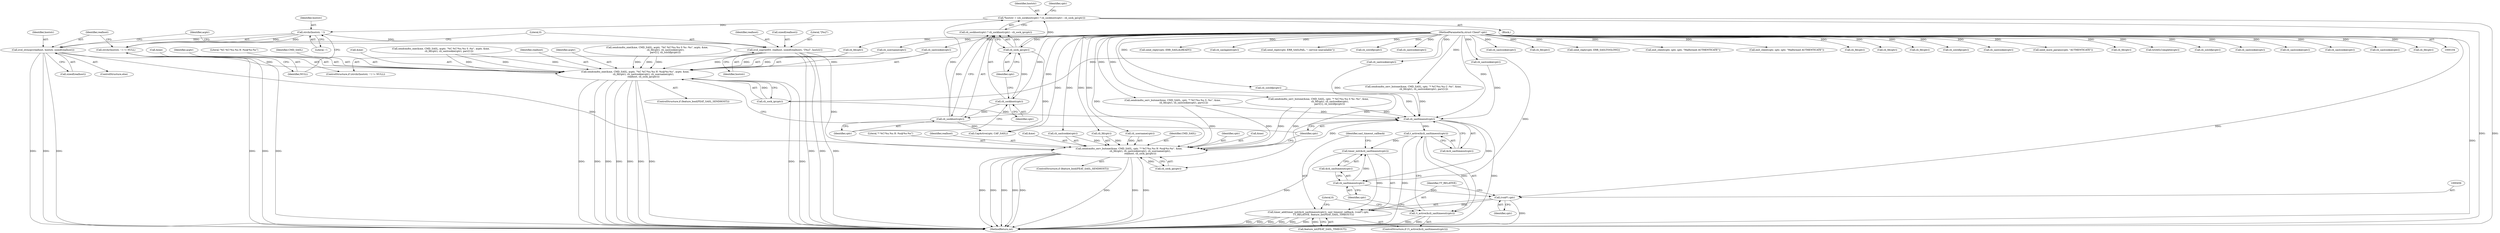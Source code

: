 digraph "0_nefarious2_f50a84bad996d438e7b31b9e74c32a41e43f8be5@API" {
"1000223" [label="(Call,strchr(hoststr, ':'))"];
"1000117" [label="(Call,*hoststr = (cli_sockhost(cptr) ? cli_sockhost(cptr) : cli_sock_ip(cptr)))"];
"1000122" [label="(Call,cli_sockhost(cptr))"];
"1000120" [label="(Call,cli_sockhost(cptr))"];
"1000105" [label="(MethodParameterIn,struct Client* cptr)"];
"1000124" [label="(Call,cli_sock_ip(cptr))"];
"1000222" [label="(Call,strchr(hoststr, ':') != NULL)"];
"1000227" [label="(Call,ircd_snprintf(0, realhost, sizeof(realhost), \"[%s]\", hoststr))"];
"1000308" [label="(Call,sendcmdto_one(&me, CMD_SASL, acptr, \"%C %C!%u.%u H :%s@%s:%s\", acptr, &me,\n                      cli_fd(cptr), cli_saslcookie(cptr), cli_username(cptr),\n                      realhost, cli_sock_ip(cptr)))"];
"1000409" [label="(Call,sendcmdto_serv_butone(&me, CMD_SASL, cptr, \"* %C!%u.%u H :%s@%s:%s\", &me,\n                              cli_fd(cptr), cli_saslcookie(cptr), cli_username(cptr),\n                              realhost, cli_sock_ip(cptr)))"];
"1000447" [label="(Call,cli_sasltimeout(cptr))"];
"1000445" [label="(Call,t_active(&cli_sasltimeout(cptr)))"];
"1000444" [label="(Call,!t_active(&cli_sasltimeout(cptr)))"];
"1000450" [label="(Call,timer_init(&cli_sasltimeout(cptr)))"];
"1000449" [label="(Call,timer_add(timer_init(&cli_sasltimeout(cptr)), sasl_timeout_callback, (void*) cptr,\n              TT_RELATIVE, feature_int(FEAT_SASL_TIMEOUT)))"];
"1000452" [label="(Call,cli_sasltimeout(cptr))"];
"1000455" [label="(Call,(void*) cptr)"];
"1000235" [label="(Call,ircd_strncpy(realhost, hoststr, sizeof(realhost)))"];
"1000423" [label="(Identifier,realhost)"];
"1000156" [label="(Call,send_reply(cptr, ERR_SASLALREADY))"];
"1000163" [label="(Call,cli_saslagent(cptr))"];
"1000191" [label="(Call,send_reply(cptr, ERR_SASLFAIL, \": service unavailable\"))"];
"1000371" [label="(Call,cli_sslclifp(cptr))"];
"1000448" [label="(Identifier,cptr)"];
"1000406" [label="(ControlStructure,if (feature_bool(FEAT_SASL_SENDHOST)))"];
"1000232" [label="(Literal,\"[%s]\")"];
"1000125" [label="(Identifier,cptr)"];
"1000229" [label="(Identifier,realhost)"];
"1000281" [label="(Call,cli_saslcookie(cptr))"];
"1000391" [label="(Call,sendcmdto_serv_butone(&me, CMD_SASL, cptr, \"* %C!%u.%u S :%s\", &me,\n                              cli_fd(cptr), cli_saslcookie(cptr), parv[1]))"];
"1000230" [label="(Call,sizeof(realhost))"];
"1000312" [label="(Identifier,acptr)"];
"1000419" [label="(Call,cli_saslcookie(cptr))"];
"1000410" [label="(Call,&me)"];
"1000270" [label="(Call,sendcmdto_one(&me, CMD_SASL, acptr, \"%C %C!%u.%u S %s :%s\", acptr, &me,\n                       cli_fd(cptr), cli_saslcookie(cptr),\n                      parv[1], cli_sslclifp(cptr)))"];
"1000222" [label="(Call,strchr(hoststr, ':') != NULL)"];
"1000463" [label="(MethodReturn,int)"];
"1000438" [label="(Call,cli_saslcookie(cptr))"];
"1000436" [label="(Call,cli_fd(cptr))"];
"1000228" [label="(Literal,0)"];
"1000118" [label="(Identifier,hoststr)"];
"1000449" [label="(Call,timer_add(timer_init(&cli_sasltimeout(cptr)), sasl_timeout_callback, (void*) cptr,\n              TT_RELATIVE, feature_int(FEAT_SASL_TIMEOUT)))"];
"1000123" [label="(Identifier,cptr)"];
"1000300" [label="(Call,cli_saslcookie(cptr))"];
"1000454" [label="(Identifier,sasl_timeout_callback)"];
"1000373" [label="(Call,sendcmdto_serv_butone(&me, CMD_SASL, cptr, \"* %C!%u.%u S %s :%s\", &me,\n                               cli_fd(cptr), cli_saslcookie(cptr),\n                              parv[1], cli_sslclifp(cptr)))"];
"1000286" [label="(Call,cli_sslclifp(cptr))"];
"1000339" [label="(Call,cli_saslcookie(cptr))"];
"1000236" [label="(Identifier,realhost)"];
"1000309" [label="(Call,&me)"];
"1000412" [label="(Identifier,CMD_SASL)"];
"1000149" [label="(Call,send_reply(cptr, ERR_SASLTOOLONG))"];
"1000363" [label="(Call,exit_client(cptr, sptr, sptr, \"Malformed AUTHENTICATE\"))"];
"1000417" [label="(Call,cli_fd(cptr))"];
"1000323" [label="(Identifier,realhost)"];
"1000260" [label="(Call,exit_client(cptr, sptr, sptr, \"Malformed AUTHENTICATE\"))"];
"1000381" [label="(Call,cli_fd(cptr))"];
"1000233" [label="(Identifier,hoststr)"];
"1000399" [label="(Call,cli_fd(cptr))"];
"1000313" [label="(Literal,\"%C %C!%u.%u H :%s@%s:%s\")"];
"1000452" [label="(Call,cli_sasltimeout(cptr))"];
"1000221" [label="(ControlStructure,if (strchr(hoststr, ':') != NULL))"];
"1000235" [label="(Call,ircd_strncpy(realhost, hoststr, sizeof(realhost)))"];
"1000237" [label="(Identifier,hoststr)"];
"1000421" [label="(Call,cli_username(cptr))"];
"1000298" [label="(Call,cli_fd(cptr))"];
"1000117" [label="(Call,*hoststr = (cli_sockhost(cptr) ? cli_sockhost(cptr) : cli_sock_ip(cptr)))"];
"1000451" [label="(Call,&cli_sasltimeout(cptr))"];
"1000268" [label="(Call,cli_sslclifp(cptr))"];
"1000119" [label="(Call,cli_sockhost(cptr) ? cli_sockhost(cptr) : cli_sock_ip(cptr))"];
"1000324" [label="(Call,cli_sock_ip(cptr))"];
"1000224" [label="(Identifier,hoststr)"];
"1000401" [label="(Call,cli_saslcookie(cptr))"];
"1000138" [label="(Call,need_more_params(cptr, \"AUTHENTICATE\"))"];
"1000129" [label="(Identifier,cptr)"];
"1000128" [label="(Call,CapActive(cptr, CAP_SASL))"];
"1000457" [label="(Identifier,cptr)"];
"1000225" [label="(Literal,':')"];
"1000311" [label="(Identifier,CMD_SASL)"];
"1000424" [label="(Call,cli_sock_ip(cptr))"];
"1000413" [label="(Identifier,cptr)"];
"1000315" [label="(Call,&me)"];
"1000279" [label="(Call,cli_fd(cptr))"];
"1000317" [label="(Call,cli_fd(cptr))"];
"1000122" [label="(Call,cli_sockhost(cptr))"];
"1000109" [label="(Block,)"];
"1000450" [label="(Call,timer_init(&cli_sasltimeout(cptr)))"];
"1000458" [label="(Identifier,TT_RELATIVE)"];
"1000445" [label="(Call,t_active(&cli_sasltimeout(cptr)))"];
"1000314" [label="(Identifier,acptr)"];
"1000443" [label="(ControlStructure,if (!t_active(&cli_sasltimeout(cptr))))"];
"1000121" [label="(Identifier,cptr)"];
"1000153" [label="(Call,IsSASLComplete(cptr))"];
"1000453" [label="(Identifier,cptr)"];
"1000223" [label="(Call,strchr(hoststr, ':'))"];
"1000409" [label="(Call,sendcmdto_serv_butone(&me, CMD_SASL, cptr, \"* %C!%u.%u H :%s@%s:%s\", &me,\n                              cli_fd(cptr), cli_saslcookie(cptr), cli_username(cptr),\n                              realhost, cli_sock_ip(cptr)))"];
"1000120" [label="(Call,cli_sockhost(cptr))"];
"1000446" [label="(Call,&cli_sasltimeout(cptr))"];
"1000234" [label="(ControlStructure,else)"];
"1000388" [label="(Call,cli_sslclifp(cptr))"];
"1000124" [label="(Call,cli_sock_ip(cptr))"];
"1000459" [label="(Call,feature_int(FEAT_SASL_TIMEOUT))"];
"1000415" [label="(Call,&me)"];
"1000204" [label="(Call,cli_saslcookie(cptr))"];
"1000447" [label="(Call,cli_sasltimeout(cptr))"];
"1000216" [label="(Call,cli_saslcookie(cptr))"];
"1000444" [label="(Call,!t_active(&cli_sasltimeout(cptr)))"];
"1000383" [label="(Call,cli_saslcookie(cptr))"];
"1000210" [label="(Call,cli_saslcookie(cptr))"];
"1000305" [label="(ControlStructure,if (feature_bool(FEAT_SASL_SENDHOST)))"];
"1000289" [label="(Call,sendcmdto_one(&me, CMD_SASL, acptr, \"%C %C!%u.%u S :%s\", acptr, &me,\n                      cli_fd(cptr), cli_saslcookie(cptr), parv[1]))"];
"1000462" [label="(Literal,0)"];
"1000428" [label="(Call,sendcmdto_serv_butone(&me, CMD_SASL, cptr, \"* %C!%u.%u C :%s\", &me,\n                            cli_fd(cptr), cli_saslcookie(cptr), parv[1]))"];
"1000241" [label="(Identifier,acptr)"];
"1000238" [label="(Call,sizeof(realhost))"];
"1000308" [label="(Call,sendcmdto_one(&me, CMD_SASL, acptr, \"%C %C!%u.%u H :%s@%s:%s\", acptr, &me,\n                      cli_fd(cptr), cli_saslcookie(cptr), cli_username(cptr),\n                      realhost, cli_sock_ip(cptr)))"];
"1000227" [label="(Call,ircd_snprintf(0, realhost, sizeof(realhost), \"[%s]\", hoststr))"];
"1000337" [label="(Call,cli_fd(cptr))"];
"1000105" [label="(MethodParameterIn,struct Client* cptr)"];
"1000414" [label="(Literal,\"* %C!%u.%u H :%s@%s:%s\")"];
"1000321" [label="(Call,cli_username(cptr))"];
"1000319" [label="(Call,cli_saslcookie(cptr))"];
"1000226" [label="(Identifier,NULL)"];
"1000455" [label="(Call,(void*) cptr)"];
"1000223" -> "1000222"  [label="AST: "];
"1000223" -> "1000225"  [label="CFG: "];
"1000224" -> "1000223"  [label="AST: "];
"1000225" -> "1000223"  [label="AST: "];
"1000226" -> "1000223"  [label="CFG: "];
"1000223" -> "1000222"  [label="DDG: "];
"1000223" -> "1000222"  [label="DDG: "];
"1000117" -> "1000223"  [label="DDG: "];
"1000223" -> "1000227"  [label="DDG: "];
"1000223" -> "1000235"  [label="DDG: "];
"1000117" -> "1000109"  [label="AST: "];
"1000117" -> "1000119"  [label="CFG: "];
"1000118" -> "1000117"  [label="AST: "];
"1000119" -> "1000117"  [label="AST: "];
"1000129" -> "1000117"  [label="CFG: "];
"1000117" -> "1000463"  [label="DDG: "];
"1000117" -> "1000463"  [label="DDG: "];
"1000122" -> "1000117"  [label="DDG: "];
"1000124" -> "1000117"  [label="DDG: "];
"1000122" -> "1000119"  [label="AST: "];
"1000122" -> "1000123"  [label="CFG: "];
"1000123" -> "1000122"  [label="AST: "];
"1000119" -> "1000122"  [label="CFG: "];
"1000122" -> "1000119"  [label="DDG: "];
"1000120" -> "1000122"  [label="DDG: "];
"1000105" -> "1000122"  [label="DDG: "];
"1000122" -> "1000128"  [label="DDG: "];
"1000120" -> "1000119"  [label="AST: "];
"1000120" -> "1000121"  [label="CFG: "];
"1000121" -> "1000120"  [label="AST: "];
"1000123" -> "1000120"  [label="CFG: "];
"1000125" -> "1000120"  [label="CFG: "];
"1000105" -> "1000120"  [label="DDG: "];
"1000120" -> "1000124"  [label="DDG: "];
"1000105" -> "1000104"  [label="AST: "];
"1000105" -> "1000463"  [label="DDG: "];
"1000105" -> "1000124"  [label="DDG: "];
"1000105" -> "1000128"  [label="DDG: "];
"1000105" -> "1000138"  [label="DDG: "];
"1000105" -> "1000149"  [label="DDG: "];
"1000105" -> "1000153"  [label="DDG: "];
"1000105" -> "1000156"  [label="DDG: "];
"1000105" -> "1000163"  [label="DDG: "];
"1000105" -> "1000191"  [label="DDG: "];
"1000105" -> "1000204"  [label="DDG: "];
"1000105" -> "1000210"  [label="DDG: "];
"1000105" -> "1000216"  [label="DDG: "];
"1000105" -> "1000260"  [label="DDG: "];
"1000105" -> "1000268"  [label="DDG: "];
"1000105" -> "1000279"  [label="DDG: "];
"1000105" -> "1000281"  [label="DDG: "];
"1000105" -> "1000286"  [label="DDG: "];
"1000105" -> "1000298"  [label="DDG: "];
"1000105" -> "1000300"  [label="DDG: "];
"1000105" -> "1000317"  [label="DDG: "];
"1000105" -> "1000319"  [label="DDG: "];
"1000105" -> "1000321"  [label="DDG: "];
"1000105" -> "1000324"  [label="DDG: "];
"1000105" -> "1000337"  [label="DDG: "];
"1000105" -> "1000339"  [label="DDG: "];
"1000105" -> "1000363"  [label="DDG: "];
"1000105" -> "1000371"  [label="DDG: "];
"1000105" -> "1000373"  [label="DDG: "];
"1000105" -> "1000381"  [label="DDG: "];
"1000105" -> "1000383"  [label="DDG: "];
"1000105" -> "1000388"  [label="DDG: "];
"1000105" -> "1000391"  [label="DDG: "];
"1000105" -> "1000399"  [label="DDG: "];
"1000105" -> "1000401"  [label="DDG: "];
"1000105" -> "1000409"  [label="DDG: "];
"1000105" -> "1000417"  [label="DDG: "];
"1000105" -> "1000419"  [label="DDG: "];
"1000105" -> "1000421"  [label="DDG: "];
"1000105" -> "1000424"  [label="DDG: "];
"1000105" -> "1000428"  [label="DDG: "];
"1000105" -> "1000436"  [label="DDG: "];
"1000105" -> "1000438"  [label="DDG: "];
"1000105" -> "1000447"  [label="DDG: "];
"1000105" -> "1000452"  [label="DDG: "];
"1000105" -> "1000455"  [label="DDG: "];
"1000124" -> "1000119"  [label="AST: "];
"1000124" -> "1000125"  [label="CFG: "];
"1000125" -> "1000124"  [label="AST: "];
"1000119" -> "1000124"  [label="CFG: "];
"1000124" -> "1000119"  [label="DDG: "];
"1000124" -> "1000128"  [label="DDG: "];
"1000222" -> "1000221"  [label="AST: "];
"1000222" -> "1000226"  [label="CFG: "];
"1000226" -> "1000222"  [label="AST: "];
"1000228" -> "1000222"  [label="CFG: "];
"1000236" -> "1000222"  [label="CFG: "];
"1000222" -> "1000463"  [label="DDG: "];
"1000222" -> "1000463"  [label="DDG: "];
"1000222" -> "1000463"  [label="DDG: "];
"1000227" -> "1000221"  [label="AST: "];
"1000227" -> "1000233"  [label="CFG: "];
"1000228" -> "1000227"  [label="AST: "];
"1000229" -> "1000227"  [label="AST: "];
"1000230" -> "1000227"  [label="AST: "];
"1000232" -> "1000227"  [label="AST: "];
"1000233" -> "1000227"  [label="AST: "];
"1000241" -> "1000227"  [label="CFG: "];
"1000227" -> "1000463"  [label="DDG: "];
"1000227" -> "1000463"  [label="DDG: "];
"1000227" -> "1000463"  [label="DDG: "];
"1000227" -> "1000308"  [label="DDG: "];
"1000227" -> "1000409"  [label="DDG: "];
"1000308" -> "1000305"  [label="AST: "];
"1000308" -> "1000324"  [label="CFG: "];
"1000309" -> "1000308"  [label="AST: "];
"1000311" -> "1000308"  [label="AST: "];
"1000312" -> "1000308"  [label="AST: "];
"1000313" -> "1000308"  [label="AST: "];
"1000314" -> "1000308"  [label="AST: "];
"1000315" -> "1000308"  [label="AST: "];
"1000317" -> "1000308"  [label="AST: "];
"1000319" -> "1000308"  [label="AST: "];
"1000321" -> "1000308"  [label="AST: "];
"1000323" -> "1000308"  [label="AST: "];
"1000324" -> "1000308"  [label="AST: "];
"1000448" -> "1000308"  [label="CFG: "];
"1000308" -> "1000463"  [label="DDG: "];
"1000308" -> "1000463"  [label="DDG: "];
"1000308" -> "1000463"  [label="DDG: "];
"1000308" -> "1000463"  [label="DDG: "];
"1000308" -> "1000463"  [label="DDG: "];
"1000308" -> "1000463"  [label="DDG: "];
"1000308" -> "1000463"  [label="DDG: "];
"1000308" -> "1000463"  [label="DDG: "];
"1000308" -> "1000463"  [label="DDG: "];
"1000289" -> "1000308"  [label="DDG: "];
"1000289" -> "1000308"  [label="DDG: "];
"1000289" -> "1000308"  [label="DDG: "];
"1000270" -> "1000308"  [label="DDG: "];
"1000270" -> "1000308"  [label="DDG: "];
"1000270" -> "1000308"  [label="DDG: "];
"1000317" -> "1000308"  [label="DDG: "];
"1000319" -> "1000308"  [label="DDG: "];
"1000321" -> "1000308"  [label="DDG: "];
"1000235" -> "1000308"  [label="DDG: "];
"1000324" -> "1000308"  [label="DDG: "];
"1000409" -> "1000406"  [label="AST: "];
"1000409" -> "1000424"  [label="CFG: "];
"1000410" -> "1000409"  [label="AST: "];
"1000412" -> "1000409"  [label="AST: "];
"1000413" -> "1000409"  [label="AST: "];
"1000414" -> "1000409"  [label="AST: "];
"1000415" -> "1000409"  [label="AST: "];
"1000417" -> "1000409"  [label="AST: "];
"1000419" -> "1000409"  [label="AST: "];
"1000421" -> "1000409"  [label="AST: "];
"1000423" -> "1000409"  [label="AST: "];
"1000424" -> "1000409"  [label="AST: "];
"1000448" -> "1000409"  [label="CFG: "];
"1000409" -> "1000463"  [label="DDG: "];
"1000409" -> "1000463"  [label="DDG: "];
"1000409" -> "1000463"  [label="DDG: "];
"1000409" -> "1000463"  [label="DDG: "];
"1000409" -> "1000463"  [label="DDG: "];
"1000409" -> "1000463"  [label="DDG: "];
"1000409" -> "1000463"  [label="DDG: "];
"1000409" -> "1000463"  [label="DDG: "];
"1000391" -> "1000409"  [label="DDG: "];
"1000391" -> "1000409"  [label="DDG: "];
"1000373" -> "1000409"  [label="DDG: "];
"1000373" -> "1000409"  [label="DDG: "];
"1000424" -> "1000409"  [label="DDG: "];
"1000417" -> "1000409"  [label="DDG: "];
"1000419" -> "1000409"  [label="DDG: "];
"1000421" -> "1000409"  [label="DDG: "];
"1000235" -> "1000409"  [label="DDG: "];
"1000409" -> "1000447"  [label="DDG: "];
"1000447" -> "1000446"  [label="AST: "];
"1000447" -> "1000448"  [label="CFG: "];
"1000448" -> "1000447"  [label="AST: "];
"1000446" -> "1000447"  [label="CFG: "];
"1000447" -> "1000463"  [label="DDG: "];
"1000447" -> "1000445"  [label="DDG: "];
"1000373" -> "1000447"  [label="DDG: "];
"1000286" -> "1000447"  [label="DDG: "];
"1000300" -> "1000447"  [label="DDG: "];
"1000391" -> "1000447"  [label="DDG: "];
"1000428" -> "1000447"  [label="DDG: "];
"1000339" -> "1000447"  [label="DDG: "];
"1000324" -> "1000447"  [label="DDG: "];
"1000447" -> "1000452"  [label="DDG: "];
"1000445" -> "1000444"  [label="AST: "];
"1000445" -> "1000446"  [label="CFG: "];
"1000446" -> "1000445"  [label="AST: "];
"1000444" -> "1000445"  [label="CFG: "];
"1000445" -> "1000463"  [label="DDG: "];
"1000445" -> "1000444"  [label="DDG: "];
"1000445" -> "1000450"  [label="DDG: "];
"1000444" -> "1000443"  [label="AST: "];
"1000453" -> "1000444"  [label="CFG: "];
"1000462" -> "1000444"  [label="CFG: "];
"1000444" -> "1000463"  [label="DDG: "];
"1000444" -> "1000463"  [label="DDG: "];
"1000450" -> "1000449"  [label="AST: "];
"1000450" -> "1000451"  [label="CFG: "];
"1000451" -> "1000450"  [label="AST: "];
"1000454" -> "1000450"  [label="CFG: "];
"1000450" -> "1000463"  [label="DDG: "];
"1000450" -> "1000449"  [label="DDG: "];
"1000452" -> "1000450"  [label="DDG: "];
"1000449" -> "1000443"  [label="AST: "];
"1000449" -> "1000459"  [label="CFG: "];
"1000454" -> "1000449"  [label="AST: "];
"1000455" -> "1000449"  [label="AST: "];
"1000458" -> "1000449"  [label="AST: "];
"1000459" -> "1000449"  [label="AST: "];
"1000462" -> "1000449"  [label="CFG: "];
"1000449" -> "1000463"  [label="DDG: "];
"1000449" -> "1000463"  [label="DDG: "];
"1000449" -> "1000463"  [label="DDG: "];
"1000449" -> "1000463"  [label="DDG: "];
"1000449" -> "1000463"  [label="DDG: "];
"1000449" -> "1000463"  [label="DDG: "];
"1000455" -> "1000449"  [label="DDG: "];
"1000459" -> "1000449"  [label="DDG: "];
"1000452" -> "1000451"  [label="AST: "];
"1000452" -> "1000453"  [label="CFG: "];
"1000453" -> "1000452"  [label="AST: "];
"1000451" -> "1000452"  [label="CFG: "];
"1000452" -> "1000455"  [label="DDG: "];
"1000455" -> "1000457"  [label="CFG: "];
"1000456" -> "1000455"  [label="AST: "];
"1000457" -> "1000455"  [label="AST: "];
"1000458" -> "1000455"  [label="CFG: "];
"1000455" -> "1000463"  [label="DDG: "];
"1000235" -> "1000234"  [label="AST: "];
"1000235" -> "1000238"  [label="CFG: "];
"1000236" -> "1000235"  [label="AST: "];
"1000237" -> "1000235"  [label="AST: "];
"1000238" -> "1000235"  [label="AST: "];
"1000241" -> "1000235"  [label="CFG: "];
"1000235" -> "1000463"  [label="DDG: "];
"1000235" -> "1000463"  [label="DDG: "];
"1000235" -> "1000463"  [label="DDG: "];
}
